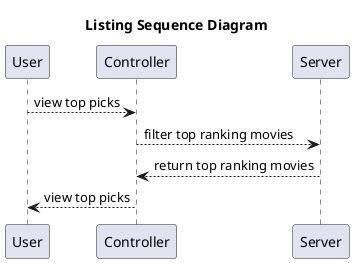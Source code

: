 @startuml listing_sequence_diagram

title 
Listing Sequence Diagram
end title

/' This website is a top picks website. It keeps track of your top picks in a particular category like movies, music, or video games. Initially it will only have the movies.
Users can register and login to the website. Registration is free. Users register using telegram login which allows for the user to login to the website using their telegram account plus phone number is verified for the user. Users can set their username in the website. Users can have a publically shareable url to their top picks. Users can opt out of sharing their top picks in the settings. 
Once a user has registered, they have no selected movies yet. 
They can head to the select movies page and select movies they have watched by searching for them and labeling them as seen.
Additionally, they can add movies by going to the random movie page. On the random movie page, they are presented with a random movie. The can swipe left or right to label the movie as seen or not seen. 
Users need label at least 10 movies to be able to rank their picks.
Users can rank their picks by going to the rank page. On the rank page, they are presented with two random movies from the list.
Movie list is being pulled from the OMDb API. For every movie that is pulled from the OMDB API, save it to the local database for future use.
Users can view their top picks by going to the top picks page. On the top picks page, they are presented with a list of their top picks. Users can sort their top picks, filter their top picks, search their top picks, export their top picks, import their top picks, and delete their top picks.
 '/

User --> Controller: view top picks
Controller --> Server: filter top ranking movies
Server --> Controller: return top ranking movies
Controller --> User: view top picks
